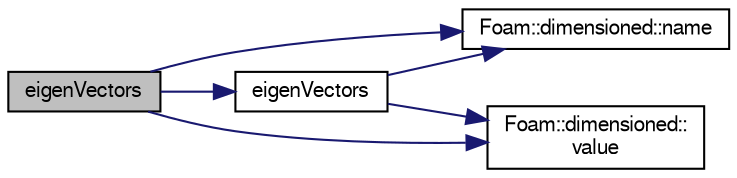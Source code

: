 digraph "eigenVectors"
{
  bgcolor="transparent";
  edge [fontname="FreeSans",fontsize="10",labelfontname="FreeSans",labelfontsize="10"];
  node [fontname="FreeSans",fontsize="10",shape=record];
  rankdir="LR";
  Node41149 [label="eigenVectors",height=0.2,width=0.4,color="black", fillcolor="grey75", style="filled", fontcolor="black"];
  Node41149 -> Node41150 [color="midnightblue",fontsize="10",style="solid",fontname="FreeSans"];
  Node41150 [label="eigenVectors",height=0.2,width=0.4,color="black",URL="$a21124.html#a223791e67f3e31579abc7865cbdbc3d0"];
  Node41150 -> Node41151 [color="midnightblue",fontsize="10",style="solid",fontname="FreeSans"];
  Node41151 [label="Foam::dimensioned::name",height=0.2,width=0.4,color="black",URL="$a26366.html#ade4113569ef0db70665fded275a5e38e",tooltip="Return const reference to name. "];
  Node41150 -> Node41152 [color="midnightblue",fontsize="10",style="solid",fontname="FreeSans"];
  Node41152 [label="Foam::dimensioned::\lvalue",height=0.2,width=0.4,color="black",URL="$a26366.html#a7948200a26c85fc3a83ffa510a91d668",tooltip="Return const reference to value. "];
  Node41149 -> Node41151 [color="midnightblue",fontsize="10",style="solid",fontname="FreeSans"];
  Node41149 -> Node41152 [color="midnightblue",fontsize="10",style="solid",fontname="FreeSans"];
}
